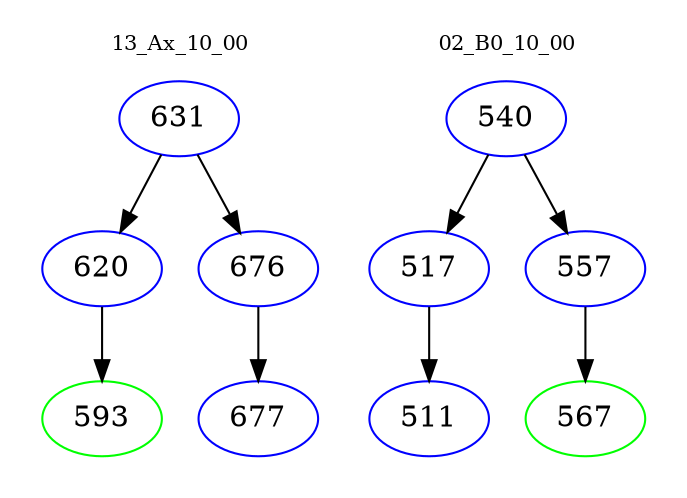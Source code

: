 digraph{
subgraph cluster_0 {
color = white
label = "13_Ax_10_00";
fontsize=10;
T0_631 [label="631", color="blue"]
T0_631 -> T0_620 [color="black"]
T0_620 [label="620", color="blue"]
T0_620 -> T0_593 [color="black"]
T0_593 [label="593", color="green"]
T0_631 -> T0_676 [color="black"]
T0_676 [label="676", color="blue"]
T0_676 -> T0_677 [color="black"]
T0_677 [label="677", color="blue"]
}
subgraph cluster_1 {
color = white
label = "02_B0_10_00";
fontsize=10;
T1_540 [label="540", color="blue"]
T1_540 -> T1_517 [color="black"]
T1_517 [label="517", color="blue"]
T1_517 -> T1_511 [color="black"]
T1_511 [label="511", color="blue"]
T1_540 -> T1_557 [color="black"]
T1_557 [label="557", color="blue"]
T1_557 -> T1_567 [color="black"]
T1_567 [label="567", color="green"]
}
}
